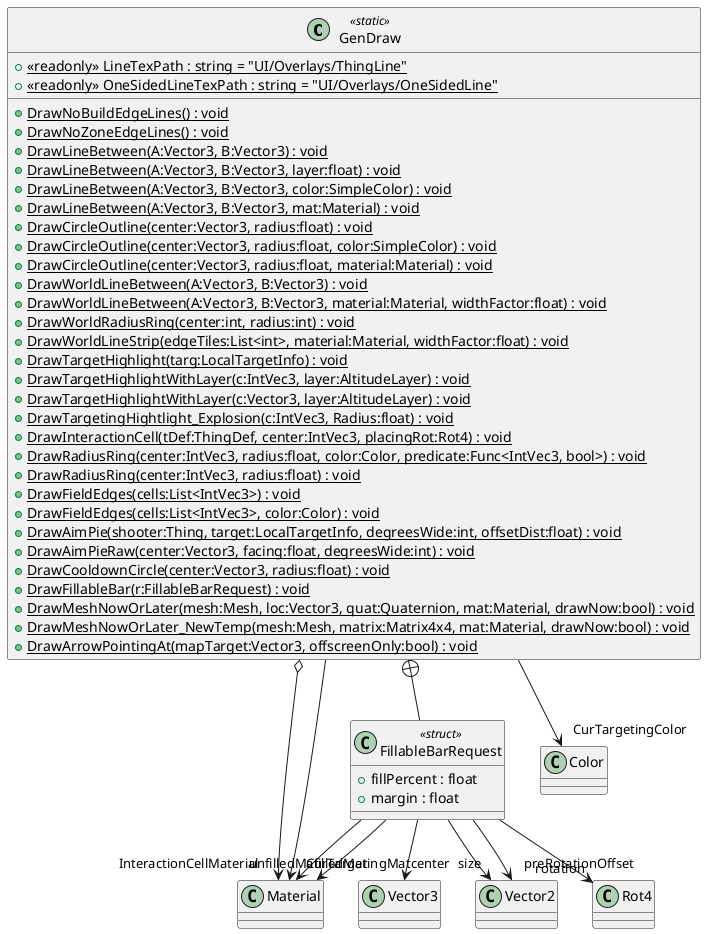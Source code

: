 @startuml
class GenDraw <<static>> {
    + {static} <<readonly>> LineTexPath : string = "UI/Overlays/ThingLine"
    + {static} <<readonly>> OneSidedLineTexPath : string = "UI/Overlays/OneSidedLine"
    + {static} DrawNoBuildEdgeLines() : void
    + {static} DrawNoZoneEdgeLines() : void
    + {static} DrawLineBetween(A:Vector3, B:Vector3) : void
    + {static} DrawLineBetween(A:Vector3, B:Vector3, layer:float) : void
    + {static} DrawLineBetween(A:Vector3, B:Vector3, color:SimpleColor) : void
    + {static} DrawLineBetween(A:Vector3, B:Vector3, mat:Material) : void
    + {static} DrawCircleOutline(center:Vector3, radius:float) : void
    + {static} DrawCircleOutline(center:Vector3, radius:float, color:SimpleColor) : void
    + {static} DrawCircleOutline(center:Vector3, radius:float, material:Material) : void
    + {static} DrawWorldLineBetween(A:Vector3, B:Vector3) : void
    + {static} DrawWorldLineBetween(A:Vector3, B:Vector3, material:Material, widthFactor:float) : void
    + {static} DrawWorldRadiusRing(center:int, radius:int) : void
    + {static} DrawWorldLineStrip(edgeTiles:List<int>, material:Material, widthFactor:float) : void
    + {static} DrawTargetHighlight(targ:LocalTargetInfo) : void
    + {static} DrawTargetHighlightWithLayer(c:IntVec3, layer:AltitudeLayer) : void
    + {static} DrawTargetHighlightWithLayer(c:Vector3, layer:AltitudeLayer) : void
    + {static} DrawTargetingHightlight_Explosion(c:IntVec3, Radius:float) : void
    + {static} DrawInteractionCell(tDef:ThingDef, center:IntVec3, placingRot:Rot4) : void
    + {static} DrawRadiusRing(center:IntVec3, radius:float, color:Color, predicate:Func<IntVec3, bool>) : void
    + {static} DrawRadiusRing(center:IntVec3, radius:float) : void
    + {static} DrawFieldEdges(cells:List<IntVec3>) : void
    + {static} DrawFieldEdges(cells:List<IntVec3>, color:Color) : void
    + {static} DrawAimPie(shooter:Thing, target:LocalTargetInfo, degreesWide:int, offsetDist:float) : void
    + {static} DrawAimPieRaw(center:Vector3, facing:float, degreesWide:int) : void
    + {static} DrawCooldownCircle(center:Vector3, radius:float) : void
    + {static} DrawFillableBar(r:FillableBarRequest) : void
    + {static} DrawMeshNowOrLater(mesh:Mesh, loc:Vector3, quat:Quaternion, mat:Material, drawNow:bool) : void
    + {static} DrawMeshNowOrLater_NewTemp(mesh:Mesh, matrix:Matrix4x4, mat:Material, drawNow:bool) : void
    + {static} DrawArrowPointingAt(mapTarget:Vector3, offscreenOnly:bool) : void
}
class FillableBarRequest <<struct>> {
    + fillPercent : float
    + margin : float
}
GenDraw o-> "InteractionCellMaterial" Material
GenDraw --> "CurTargetingMat" Material
GenDraw --> "CurTargetingColor" Color
GenDraw +-- FillableBarRequest
FillableBarRequest --> "center" Vector3
FillableBarRequest --> "size" Vector2
FillableBarRequest --> "filledMat" Material
FillableBarRequest --> "unfilledMat" Material
FillableBarRequest --> "rotation" Rot4
FillableBarRequest --> "preRotationOffset" Vector2
@enduml
